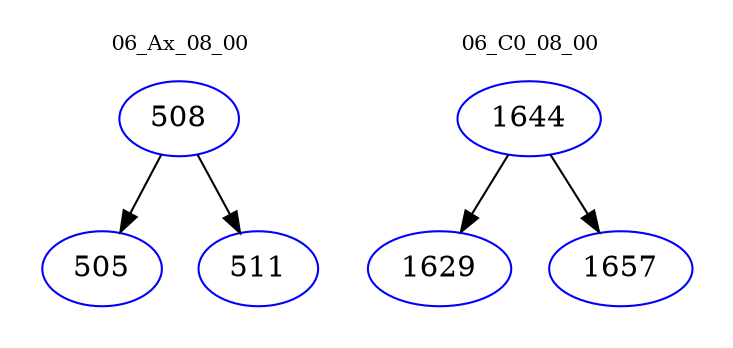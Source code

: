 digraph{
subgraph cluster_0 {
color = white
label = "06_Ax_08_00";
fontsize=10;
T0_508 [label="508", color="blue"]
T0_508 -> T0_505 [color="black"]
T0_505 [label="505", color="blue"]
T0_508 -> T0_511 [color="black"]
T0_511 [label="511", color="blue"]
}
subgraph cluster_1 {
color = white
label = "06_C0_08_00";
fontsize=10;
T1_1644 [label="1644", color="blue"]
T1_1644 -> T1_1629 [color="black"]
T1_1629 [label="1629", color="blue"]
T1_1644 -> T1_1657 [color="black"]
T1_1657 [label="1657", color="blue"]
}
}
